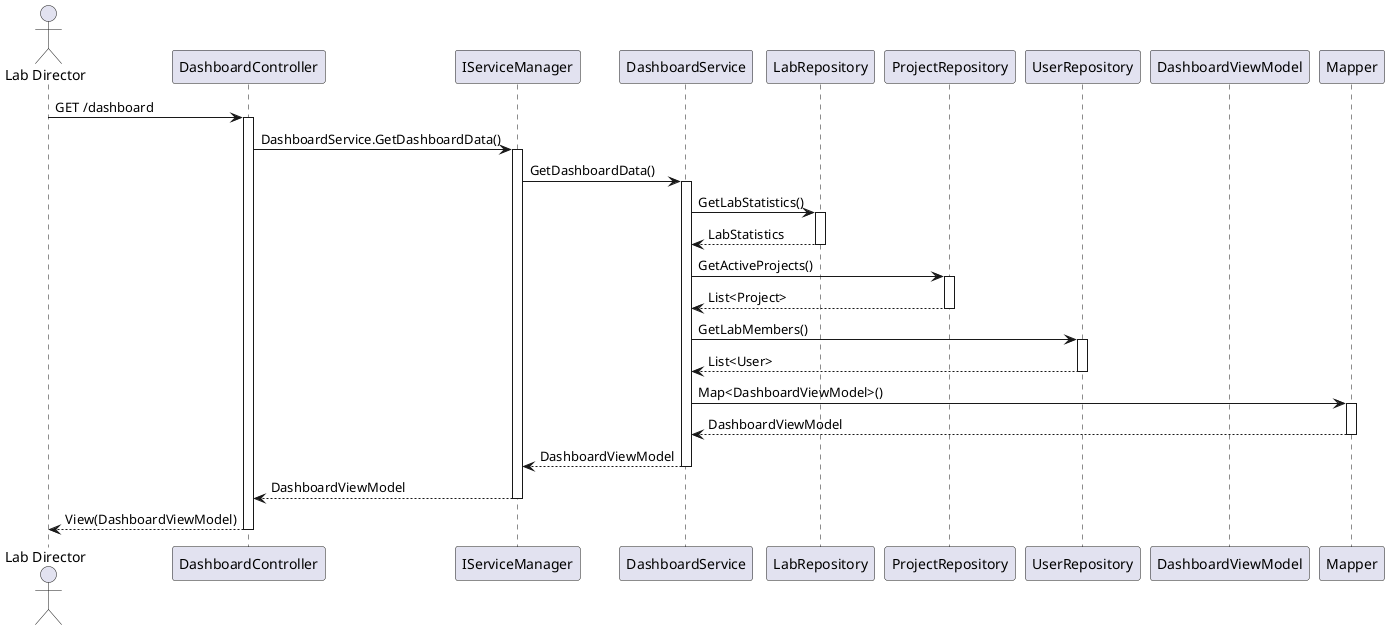 @startuml
actor "Lab Director" as LD
participant "DashboardController" as DC
participant "IServiceManager" as ISM
participant "DashboardService" as DS
participant "LabRepository" as LR
participant "ProjectRepository" as PR
participant "UserRepository" as UR
participant "DashboardViewModel" as DVM
participant "Mapper" as M

LD -> DC : GET /dashboard
activate DC

DC -> ISM : DashboardService.GetDashboardData()
activate ISM

ISM -> DS : GetDashboardData()
activate DS

DS -> LR : GetLabStatistics()
activate LR
LR --> DS : LabStatistics
deactivate LR

DS -> PR : GetActiveProjects()
activate PR
PR --> DS : List<Project>
deactivate PR

DS -> UR : GetLabMembers()
activate UR
UR --> DS : List<User>
deactivate UR

DS -> M : Map<DashboardViewModel>()
activate M
M --> DS : DashboardViewModel
deactivate M

DS --> ISM : DashboardViewModel
deactivate DS

ISM --> DC : DashboardViewModel
deactivate ISM

DC --> LD : View(DashboardViewModel)
deactivate DC

@enduml